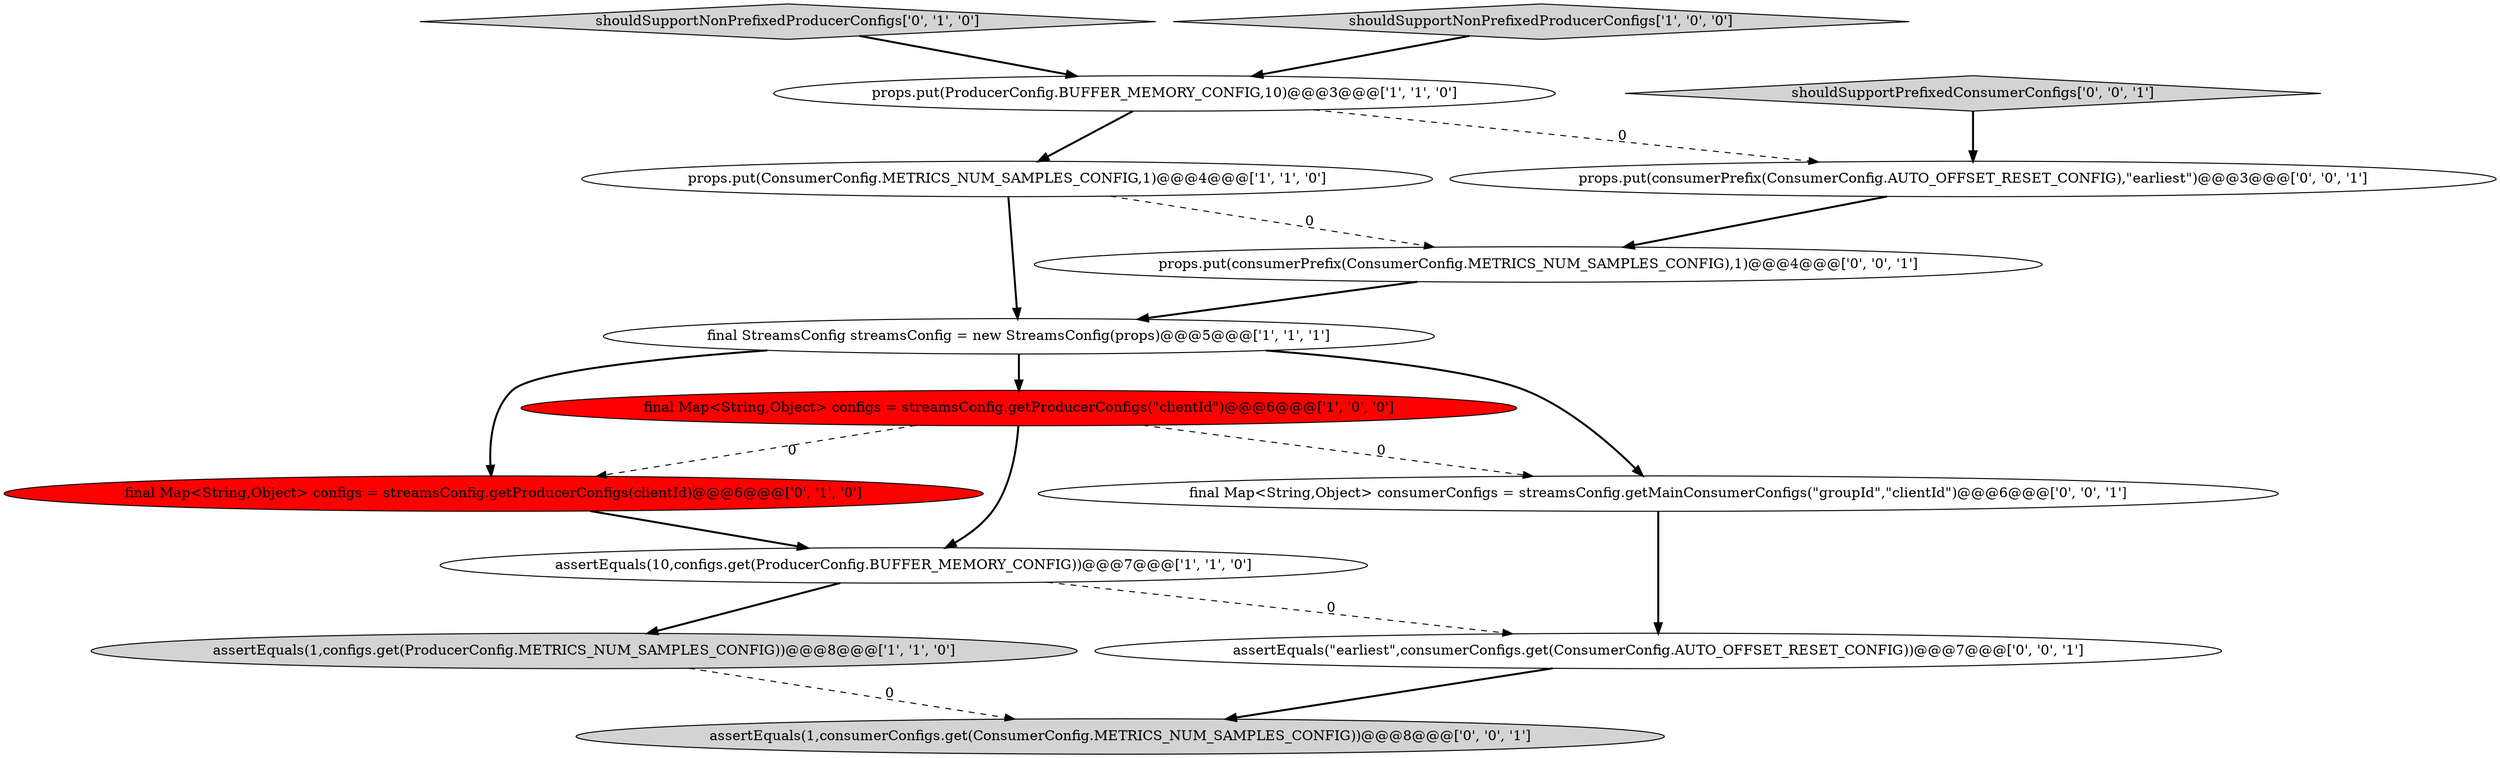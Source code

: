 digraph {
3 [style = filled, label = "props.put(ConsumerConfig.METRICS_NUM_SAMPLES_CONFIG,1)@@@4@@@['1', '1', '0']", fillcolor = white, shape = ellipse image = "AAA0AAABBB1BBB"];
1 [style = filled, label = "props.put(ProducerConfig.BUFFER_MEMORY_CONFIG,10)@@@3@@@['1', '1', '0']", fillcolor = white, shape = ellipse image = "AAA0AAABBB1BBB"];
0 [style = filled, label = "assertEquals(1,configs.get(ProducerConfig.METRICS_NUM_SAMPLES_CONFIG))@@@8@@@['1', '1', '0']", fillcolor = lightgray, shape = ellipse image = "AAA0AAABBB1BBB"];
5 [style = filled, label = "final Map<String,Object> configs = streamsConfig.getProducerConfigs(\"clientId\")@@@6@@@['1', '0', '0']", fillcolor = red, shape = ellipse image = "AAA1AAABBB1BBB"];
7 [style = filled, label = "final Map<String,Object> configs = streamsConfig.getProducerConfigs(clientId)@@@6@@@['0', '1', '0']", fillcolor = red, shape = ellipse image = "AAA1AAABBB2BBB"];
12 [style = filled, label = "props.put(consumerPrefix(ConsumerConfig.METRICS_NUM_SAMPLES_CONFIG),1)@@@4@@@['0', '0', '1']", fillcolor = white, shape = ellipse image = "AAA0AAABBB3BBB"];
8 [style = filled, label = "shouldSupportNonPrefixedProducerConfigs['0', '1', '0']", fillcolor = lightgray, shape = diamond image = "AAA0AAABBB2BBB"];
2 [style = filled, label = "final StreamsConfig streamsConfig = new StreamsConfig(props)@@@5@@@['1', '1', '1']", fillcolor = white, shape = ellipse image = "AAA0AAABBB1BBB"];
9 [style = filled, label = "assertEquals(\"earliest\",consumerConfigs.get(ConsumerConfig.AUTO_OFFSET_RESET_CONFIG))@@@7@@@['0', '0', '1']", fillcolor = white, shape = ellipse image = "AAA0AAABBB3BBB"];
10 [style = filled, label = "final Map<String,Object> consumerConfigs = streamsConfig.getMainConsumerConfigs(\"groupId\",\"clientId\")@@@6@@@['0', '0', '1']", fillcolor = white, shape = ellipse image = "AAA0AAABBB3BBB"];
13 [style = filled, label = "props.put(consumerPrefix(ConsumerConfig.AUTO_OFFSET_RESET_CONFIG),\"earliest\")@@@3@@@['0', '0', '1']", fillcolor = white, shape = ellipse image = "AAA0AAABBB3BBB"];
11 [style = filled, label = "assertEquals(1,consumerConfigs.get(ConsumerConfig.METRICS_NUM_SAMPLES_CONFIG))@@@8@@@['0', '0', '1']", fillcolor = lightgray, shape = ellipse image = "AAA0AAABBB3BBB"];
6 [style = filled, label = "shouldSupportNonPrefixedProducerConfigs['1', '0', '0']", fillcolor = lightgray, shape = diamond image = "AAA0AAABBB1BBB"];
14 [style = filled, label = "shouldSupportPrefixedConsumerConfigs['0', '0', '1']", fillcolor = lightgray, shape = diamond image = "AAA0AAABBB3BBB"];
4 [style = filled, label = "assertEquals(10,configs.get(ProducerConfig.BUFFER_MEMORY_CONFIG))@@@7@@@['1', '1', '0']", fillcolor = white, shape = ellipse image = "AAA0AAABBB1BBB"];
9->11 [style = bold, label=""];
1->3 [style = bold, label=""];
0->11 [style = dashed, label="0"];
7->4 [style = bold, label=""];
2->10 [style = bold, label=""];
4->0 [style = bold, label=""];
1->13 [style = dashed, label="0"];
8->1 [style = bold, label=""];
6->1 [style = bold, label=""];
4->9 [style = dashed, label="0"];
12->2 [style = bold, label=""];
13->12 [style = bold, label=""];
3->12 [style = dashed, label="0"];
3->2 [style = bold, label=""];
5->10 [style = dashed, label="0"];
5->4 [style = bold, label=""];
10->9 [style = bold, label=""];
2->7 [style = bold, label=""];
14->13 [style = bold, label=""];
5->7 [style = dashed, label="0"];
2->5 [style = bold, label=""];
}
